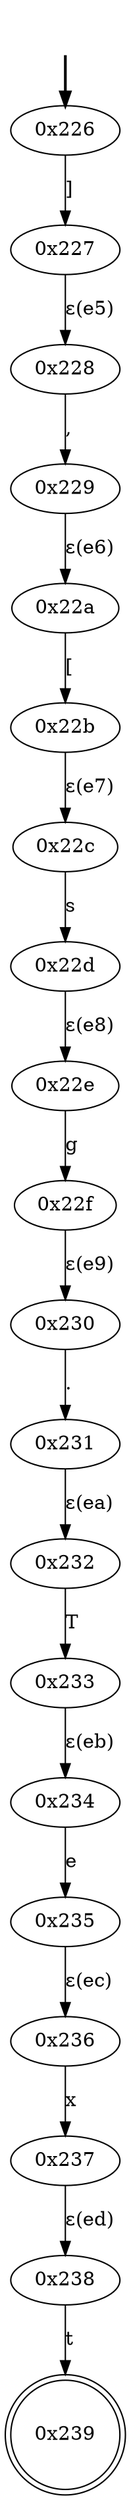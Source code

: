 digraph {
	fake [style=invisible]
	"0x226" [root=true]
	"0x227"
	"0x228"
	"0x229"
	"0x22a"
	"0x22b"
	"0x22c"
	"0x22d"
	"0x22e"
	"0x22f"
	"0x230"
	"0x231"
	"0x232"
	"0x233"
	"0x234"
	"0x235"
	"0x236"
	"0x237"
	"0x238"
	"0x239" [shape=doublecircle]
	fake -> "0x226" [style=bold]
	"0x226" -> "0x227" [label="]"]
	"0x228" -> "0x229" [label=","]
	"0x227" -> "0x228" [label="ε(e5)"]
	"0x22a" -> "0x22b" [label="["]
	"0x229" -> "0x22a" [label="ε(e6)"]
	"0x22c" -> "0x22d" [label=s]
	"0x22b" -> "0x22c" [label="ε(e7)"]
	"0x22e" -> "0x22f" [label=g]
	"0x22d" -> "0x22e" [label="ε(e8)"]
	"0x230" -> "0x231" [label="."]
	"0x22f" -> "0x230" [label="ε(e9)"]
	"0x232" -> "0x233" [label=T]
	"0x231" -> "0x232" [label="ε(ea)"]
	"0x234" -> "0x235" [label=e]
	"0x233" -> "0x234" [label="ε(eb)"]
	"0x236" -> "0x237" [label=x]
	"0x235" -> "0x236" [label="ε(ec)"]
	"0x238" -> "0x239" [label=t]
	"0x237" -> "0x238" [label="ε(ed)"]
}
